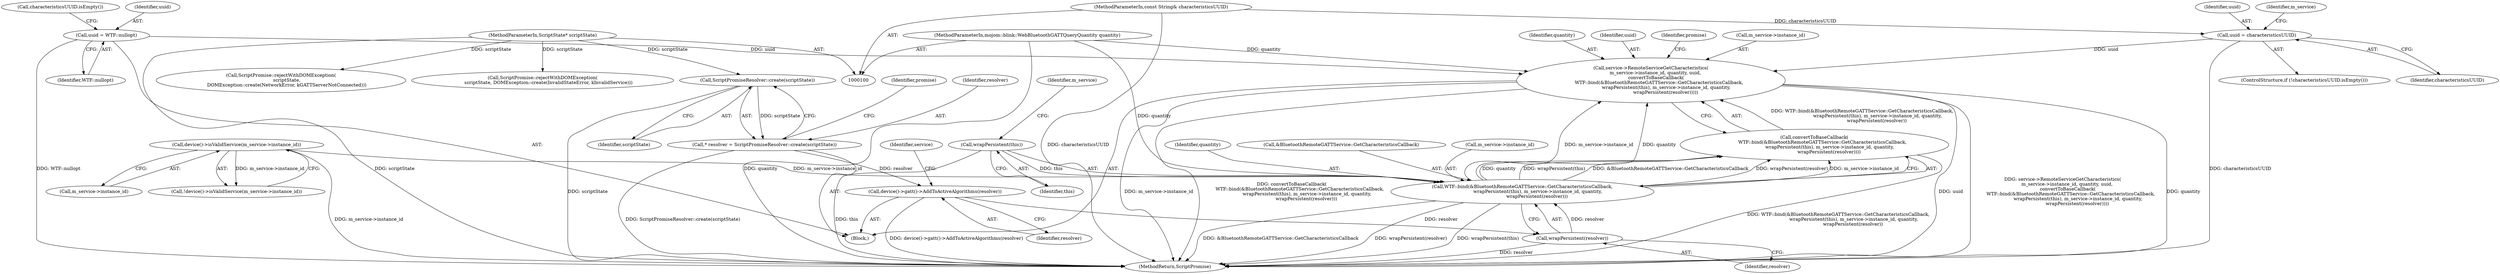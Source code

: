 digraph "1_Chrome_2bceda4948deeaed0a5a99305d0d488eb952f64f_1@del" {
"1000153" [label="(Call,service->RemoteServiceGetCharacteristics(\n      m_service->instance_id, quantity, uuid,\n       convertToBaseCallback(\n           WTF::bind(&BluetoothRemoteGATTService::GetCharacteristicsCallback,\n                     wrapPersistent(this), m_service->instance_id, quantity,\n                    wrapPersistent(resolver)))))"];
"1000160" [label="(Call,WTF::bind(&BluetoothRemoteGATTService::GetCharacteristicsCallback,\n                     wrapPersistent(this), m_service->instance_id, quantity,\n                    wrapPersistent(resolver)))"];
"1000163" [label="(Call,wrapPersistent(this))"];
"1000117" [label="(Call,device()->isValidService(m_service->instance_id))"];
"1000102" [label="(MethodParameterIn,mojom::blink::WebBluetoothGATTQueryQuantity quantity)"];
"1000169" [label="(Call,wrapPersistent(resolver))"];
"1000137" [label="(Call,device()->gatt()->AddToActiveAlgorithms(resolver))"];
"1000129" [label="(Call,* resolver = ScriptPromiseResolver::create(scriptState))"];
"1000131" [label="(Call,ScriptPromiseResolver::create(scriptState))"];
"1000101" [label="(MethodParameterIn,ScriptState* scriptState)"];
"1000150" [label="(Call,uuid = characteristicsUUID)"];
"1000103" [label="(MethodParameterIn,const String& characteristicsUUID)"];
"1000144" [label="(Call,uuid = WTF::nullopt)"];
"1000159" [label="(Call,convertToBaseCallback(\n           WTF::bind(&BluetoothRemoteGATTService::GetCharacteristicsCallback,\n                     wrapPersistent(this), m_service->instance_id, quantity,\n                    wrapPersistent(resolver))))"];
"1000149" [label="(Call,characteristicsUUID.isEmpty())"];
"1000173" [label="(MethodReturn,ScriptPromise)"];
"1000145" [label="(Identifier,uuid)"];
"1000110" [label="(Call,ScriptPromise::rejectWithDOMException(\n        scriptState,\n        DOMException::create(NetworkError, kGATTServerNotConnected)))"];
"1000131" [label="(Call,ScriptPromiseResolver::create(scriptState))"];
"1000101" [label="(MethodParameterIn,ScriptState* scriptState)"];
"1000169" [label="(Call,wrapPersistent(resolver))"];
"1000163" [label="(Call,wrapPersistent(this))"];
"1000130" [label="(Identifier,resolver)"];
"1000170" [label="(Identifier,resolver)"];
"1000168" [label="(Identifier,quantity)"];
"1000138" [label="(Identifier,resolver)"];
"1000129" [label="(Call,* resolver = ScriptPromiseResolver::create(scriptState))"];
"1000132" [label="(Identifier,scriptState)"];
"1000172" [label="(Identifier,promise)"];
"1000123" [label="(Call,ScriptPromise::rejectWithDOMException(\n        scriptState, DOMException::create(InvalidStateError, kInvalidService)))"];
"1000153" [label="(Call,service->RemoteServiceGetCharacteristics(\n      m_service->instance_id, quantity, uuid,\n       convertToBaseCallback(\n           WTF::bind(&BluetoothRemoteGATTService::GetCharacteristicsCallback,\n                     wrapPersistent(this), m_service->instance_id, quantity,\n                    wrapPersistent(resolver)))))"];
"1000150" [label="(Call,uuid = characteristicsUUID)"];
"1000144" [label="(Call,uuid = WTF::nullopt)"];
"1000160" [label="(Call,WTF::bind(&BluetoothRemoteGATTService::GetCharacteristicsCallback,\n                     wrapPersistent(this), m_service->instance_id, quantity,\n                    wrapPersistent(resolver)))"];
"1000164" [label="(Identifier,this)"];
"1000151" [label="(Identifier,uuid)"];
"1000147" [label="(ControlStructure,if (!characteristicsUUID.isEmpty()))"];
"1000161" [label="(Call,&BluetoothRemoteGATTService::GetCharacteristicsCallback)"];
"1000166" [label="(Identifier,m_service)"];
"1000137" [label="(Call,device()->gatt()->AddToActiveAlgorithms(resolver))"];
"1000102" [label="(MethodParameterIn,mojom::blink::WebBluetoothGATTQueryQuantity quantity)"];
"1000116" [label="(Call,!device()->isValidService(m_service->instance_id))"];
"1000141" [label="(Identifier,service)"];
"1000103" [label="(MethodParameterIn,const String& characteristicsUUID)"];
"1000154" [label="(Call,m_service->instance_id)"];
"1000152" [label="(Identifier,characteristicsUUID)"];
"1000118" [label="(Call,m_service->instance_id)"];
"1000104" [label="(Block,)"];
"1000135" [label="(Identifier,promise)"];
"1000159" [label="(Call,convertToBaseCallback(\n           WTF::bind(&BluetoothRemoteGATTService::GetCharacteristicsCallback,\n                     wrapPersistent(this), m_service->instance_id, quantity,\n                    wrapPersistent(resolver))))"];
"1000146" [label="(Identifier,WTF::nullopt)"];
"1000157" [label="(Identifier,quantity)"];
"1000158" [label="(Identifier,uuid)"];
"1000155" [label="(Identifier,m_service)"];
"1000165" [label="(Call,m_service->instance_id)"];
"1000117" [label="(Call,device()->isValidService(m_service->instance_id))"];
"1000153" -> "1000104"  [label="AST: "];
"1000153" -> "1000159"  [label="CFG: "];
"1000154" -> "1000153"  [label="AST: "];
"1000157" -> "1000153"  [label="AST: "];
"1000158" -> "1000153"  [label="AST: "];
"1000159" -> "1000153"  [label="AST: "];
"1000172" -> "1000153"  [label="CFG: "];
"1000153" -> "1000173"  [label="DDG: quantity"];
"1000153" -> "1000173"  [label="DDG: m_service->instance_id"];
"1000153" -> "1000173"  [label="DDG: convertToBaseCallback(\n           WTF::bind(&BluetoothRemoteGATTService::GetCharacteristicsCallback,\n                     wrapPersistent(this), m_service->instance_id, quantity,\n                    wrapPersistent(resolver)))"];
"1000153" -> "1000173"  [label="DDG: uuid"];
"1000153" -> "1000173"  [label="DDG: service->RemoteServiceGetCharacteristics(\n      m_service->instance_id, quantity, uuid,\n       convertToBaseCallback(\n           WTF::bind(&BluetoothRemoteGATTService::GetCharacteristicsCallback,\n                     wrapPersistent(this), m_service->instance_id, quantity,\n                    wrapPersistent(resolver))))"];
"1000160" -> "1000153"  [label="DDG: m_service->instance_id"];
"1000160" -> "1000153"  [label="DDG: quantity"];
"1000102" -> "1000153"  [label="DDG: quantity"];
"1000150" -> "1000153"  [label="DDG: uuid"];
"1000144" -> "1000153"  [label="DDG: uuid"];
"1000159" -> "1000153"  [label="DDG: WTF::bind(&BluetoothRemoteGATTService::GetCharacteristicsCallback,\n                     wrapPersistent(this), m_service->instance_id, quantity,\n                    wrapPersistent(resolver))"];
"1000160" -> "1000159"  [label="AST: "];
"1000160" -> "1000169"  [label="CFG: "];
"1000161" -> "1000160"  [label="AST: "];
"1000163" -> "1000160"  [label="AST: "];
"1000165" -> "1000160"  [label="AST: "];
"1000168" -> "1000160"  [label="AST: "];
"1000169" -> "1000160"  [label="AST: "];
"1000159" -> "1000160"  [label="CFG: "];
"1000160" -> "1000173"  [label="DDG: wrapPersistent(resolver)"];
"1000160" -> "1000173"  [label="DDG: wrapPersistent(this)"];
"1000160" -> "1000173"  [label="DDG: &BluetoothRemoteGATTService::GetCharacteristicsCallback"];
"1000160" -> "1000159"  [label="DDG: quantity"];
"1000160" -> "1000159"  [label="DDG: wrapPersistent(this)"];
"1000160" -> "1000159"  [label="DDG: &BluetoothRemoteGATTService::GetCharacteristicsCallback"];
"1000160" -> "1000159"  [label="DDG: wrapPersistent(resolver)"];
"1000160" -> "1000159"  [label="DDG: m_service->instance_id"];
"1000163" -> "1000160"  [label="DDG: this"];
"1000117" -> "1000160"  [label="DDG: m_service->instance_id"];
"1000102" -> "1000160"  [label="DDG: quantity"];
"1000169" -> "1000160"  [label="DDG: resolver"];
"1000163" -> "1000164"  [label="CFG: "];
"1000164" -> "1000163"  [label="AST: "];
"1000166" -> "1000163"  [label="CFG: "];
"1000163" -> "1000173"  [label="DDG: this"];
"1000117" -> "1000116"  [label="AST: "];
"1000117" -> "1000118"  [label="CFG: "];
"1000118" -> "1000117"  [label="AST: "];
"1000116" -> "1000117"  [label="CFG: "];
"1000117" -> "1000173"  [label="DDG: m_service->instance_id"];
"1000117" -> "1000116"  [label="DDG: m_service->instance_id"];
"1000102" -> "1000100"  [label="AST: "];
"1000102" -> "1000173"  [label="DDG: quantity"];
"1000169" -> "1000170"  [label="CFG: "];
"1000170" -> "1000169"  [label="AST: "];
"1000169" -> "1000173"  [label="DDG: resolver"];
"1000137" -> "1000169"  [label="DDG: resolver"];
"1000137" -> "1000104"  [label="AST: "];
"1000137" -> "1000138"  [label="CFG: "];
"1000138" -> "1000137"  [label="AST: "];
"1000141" -> "1000137"  [label="CFG: "];
"1000137" -> "1000173"  [label="DDG: device()->gatt()->AddToActiveAlgorithms(resolver)"];
"1000129" -> "1000137"  [label="DDG: resolver"];
"1000129" -> "1000104"  [label="AST: "];
"1000129" -> "1000131"  [label="CFG: "];
"1000130" -> "1000129"  [label="AST: "];
"1000131" -> "1000129"  [label="AST: "];
"1000135" -> "1000129"  [label="CFG: "];
"1000129" -> "1000173"  [label="DDG: ScriptPromiseResolver::create(scriptState)"];
"1000131" -> "1000129"  [label="DDG: scriptState"];
"1000131" -> "1000132"  [label="CFG: "];
"1000132" -> "1000131"  [label="AST: "];
"1000131" -> "1000173"  [label="DDG: scriptState"];
"1000101" -> "1000131"  [label="DDG: scriptState"];
"1000101" -> "1000100"  [label="AST: "];
"1000101" -> "1000173"  [label="DDG: scriptState"];
"1000101" -> "1000110"  [label="DDG: scriptState"];
"1000101" -> "1000123"  [label="DDG: scriptState"];
"1000150" -> "1000147"  [label="AST: "];
"1000150" -> "1000152"  [label="CFG: "];
"1000151" -> "1000150"  [label="AST: "];
"1000152" -> "1000150"  [label="AST: "];
"1000155" -> "1000150"  [label="CFG: "];
"1000150" -> "1000173"  [label="DDG: characteristicsUUID"];
"1000103" -> "1000150"  [label="DDG: characteristicsUUID"];
"1000103" -> "1000100"  [label="AST: "];
"1000103" -> "1000173"  [label="DDG: characteristicsUUID"];
"1000144" -> "1000104"  [label="AST: "];
"1000144" -> "1000146"  [label="CFG: "];
"1000145" -> "1000144"  [label="AST: "];
"1000146" -> "1000144"  [label="AST: "];
"1000149" -> "1000144"  [label="CFG: "];
"1000144" -> "1000173"  [label="DDG: WTF::nullopt"];
"1000159" -> "1000173"  [label="DDG: WTF::bind(&BluetoothRemoteGATTService::GetCharacteristicsCallback,\n                     wrapPersistent(this), m_service->instance_id, quantity,\n                    wrapPersistent(resolver))"];
}

